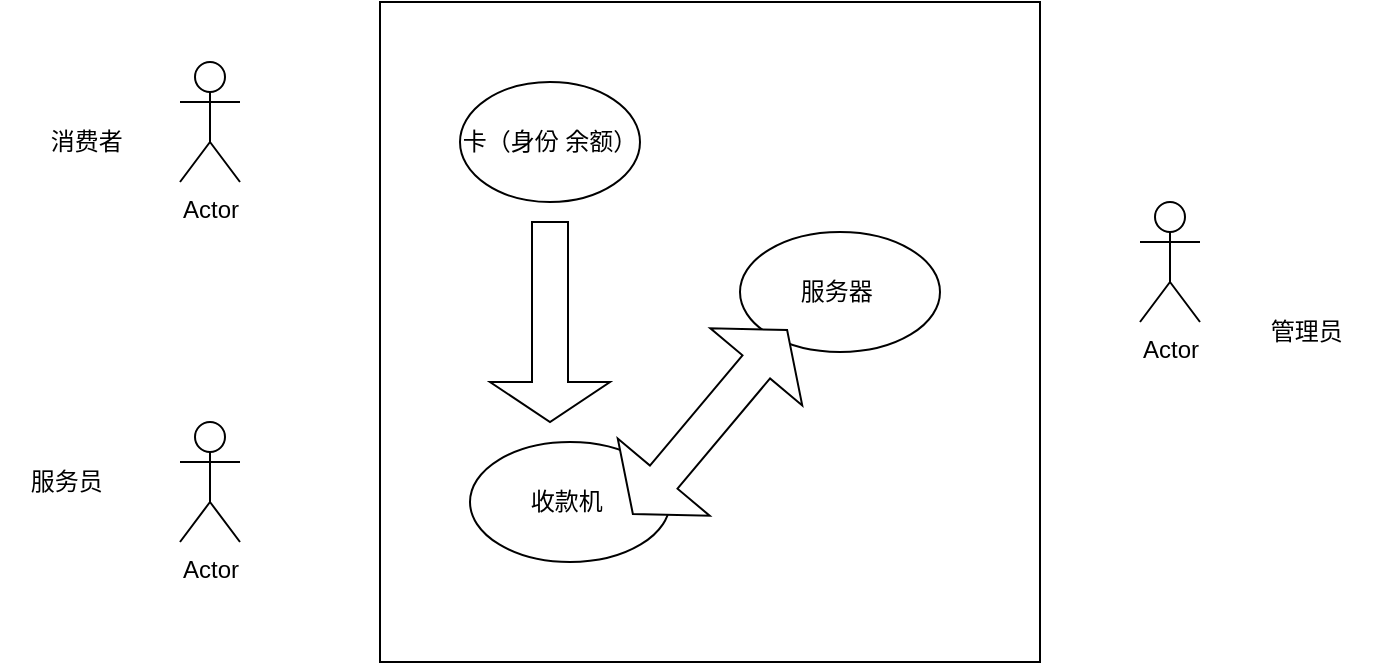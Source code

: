 <mxfile version="13.7.3" type="github">
  <diagram name="Page-1" id="e7e014a7-5840-1c2e-5031-d8a46d1fe8dd">
    <mxGraphModel dx="1038" dy="548" grid="1" gridSize="10" guides="1" tooltips="1" connect="1" arrows="1" fold="1" page="1" pageScale="1" pageWidth="1169" pageHeight="826" background="#ffffff" math="0" shadow="0">
      <root>
        <mxCell id="0" />
        <mxCell id="1" parent="0" />
        <mxCell id="NEEaAXOMQpyoUSQE9RP1-41" value="Actor" style="shape=umlActor;verticalLabelPosition=bottom;verticalAlign=top;html=1;" vertex="1" parent="1">
          <mxGeometry x="270" y="190" width="30" height="60" as="geometry" />
        </mxCell>
        <mxCell id="NEEaAXOMQpyoUSQE9RP1-42" value="Actor" style="shape=umlActor;verticalLabelPosition=bottom;verticalAlign=top;html=1;" vertex="1" parent="1">
          <mxGeometry x="270" y="370" width="30" height="60" as="geometry" />
        </mxCell>
        <mxCell id="NEEaAXOMQpyoUSQE9RP1-43" value="Actor" style="shape=umlActor;verticalLabelPosition=bottom;verticalAlign=top;html=1;" vertex="1" parent="1">
          <mxGeometry x="750" y="260" width="30" height="60" as="geometry" />
        </mxCell>
        <mxCell id="NEEaAXOMQpyoUSQE9RP1-44" value="" style="whiteSpace=wrap;html=1;aspect=fixed;" vertex="1" parent="1">
          <mxGeometry x="370" y="160" width="330" height="330" as="geometry" />
        </mxCell>
        <mxCell id="NEEaAXOMQpyoUSQE9RP1-47" value="消费者&amp;nbsp;&lt;br&gt;" style="text;html=1;strokeColor=none;fillColor=none;align=center;verticalAlign=middle;whiteSpace=wrap;rounded=0;" vertex="1" parent="1">
          <mxGeometry x="190" y="220" width="70" height="20" as="geometry" />
        </mxCell>
        <mxCell id="NEEaAXOMQpyoUSQE9RP1-48" value="服务员&amp;nbsp;" style="text;html=1;strokeColor=none;fillColor=none;align=center;verticalAlign=middle;whiteSpace=wrap;rounded=0;" vertex="1" parent="1">
          <mxGeometry x="180" y="390" width="70" height="20" as="geometry" />
        </mxCell>
        <mxCell id="NEEaAXOMQpyoUSQE9RP1-50" value="管理员&amp;nbsp;" style="text;html=1;strokeColor=none;fillColor=none;align=center;verticalAlign=middle;whiteSpace=wrap;rounded=0;" vertex="1" parent="1">
          <mxGeometry x="800" y="315" width="70" height="20" as="geometry" />
        </mxCell>
        <mxCell id="NEEaAXOMQpyoUSQE9RP1-52" value="卡（身份 余额）" style="ellipse;whiteSpace=wrap;html=1;" vertex="1" parent="1">
          <mxGeometry x="410" y="200" width="90" height="60" as="geometry" />
        </mxCell>
        <mxCell id="NEEaAXOMQpyoUSQE9RP1-54" value="服务器&amp;nbsp;" style="ellipse;whiteSpace=wrap;html=1;" vertex="1" parent="1">
          <mxGeometry x="550" y="275" width="100" height="60" as="geometry" />
        </mxCell>
        <mxCell id="NEEaAXOMQpyoUSQE9RP1-56" value="收款机&amp;nbsp;" style="ellipse;whiteSpace=wrap;html=1;" vertex="1" parent="1">
          <mxGeometry x="415" y="380" width="100" height="60" as="geometry" />
        </mxCell>
        <mxCell id="NEEaAXOMQpyoUSQE9RP1-63" value="" style="shape=doubleArrow;direction=south;whiteSpace=wrap;html=1;rotation=40;" vertex="1" parent="1">
          <mxGeometry x="505" y="310" width="60" height="120" as="geometry" />
        </mxCell>
        <mxCell id="NEEaAXOMQpyoUSQE9RP1-65" value="" style="shape=singleArrow;direction=south;whiteSpace=wrap;html=1;" vertex="1" parent="1">
          <mxGeometry x="425" y="270" width="60" height="100" as="geometry" />
        </mxCell>
      </root>
    </mxGraphModel>
  </diagram>
</mxfile>
